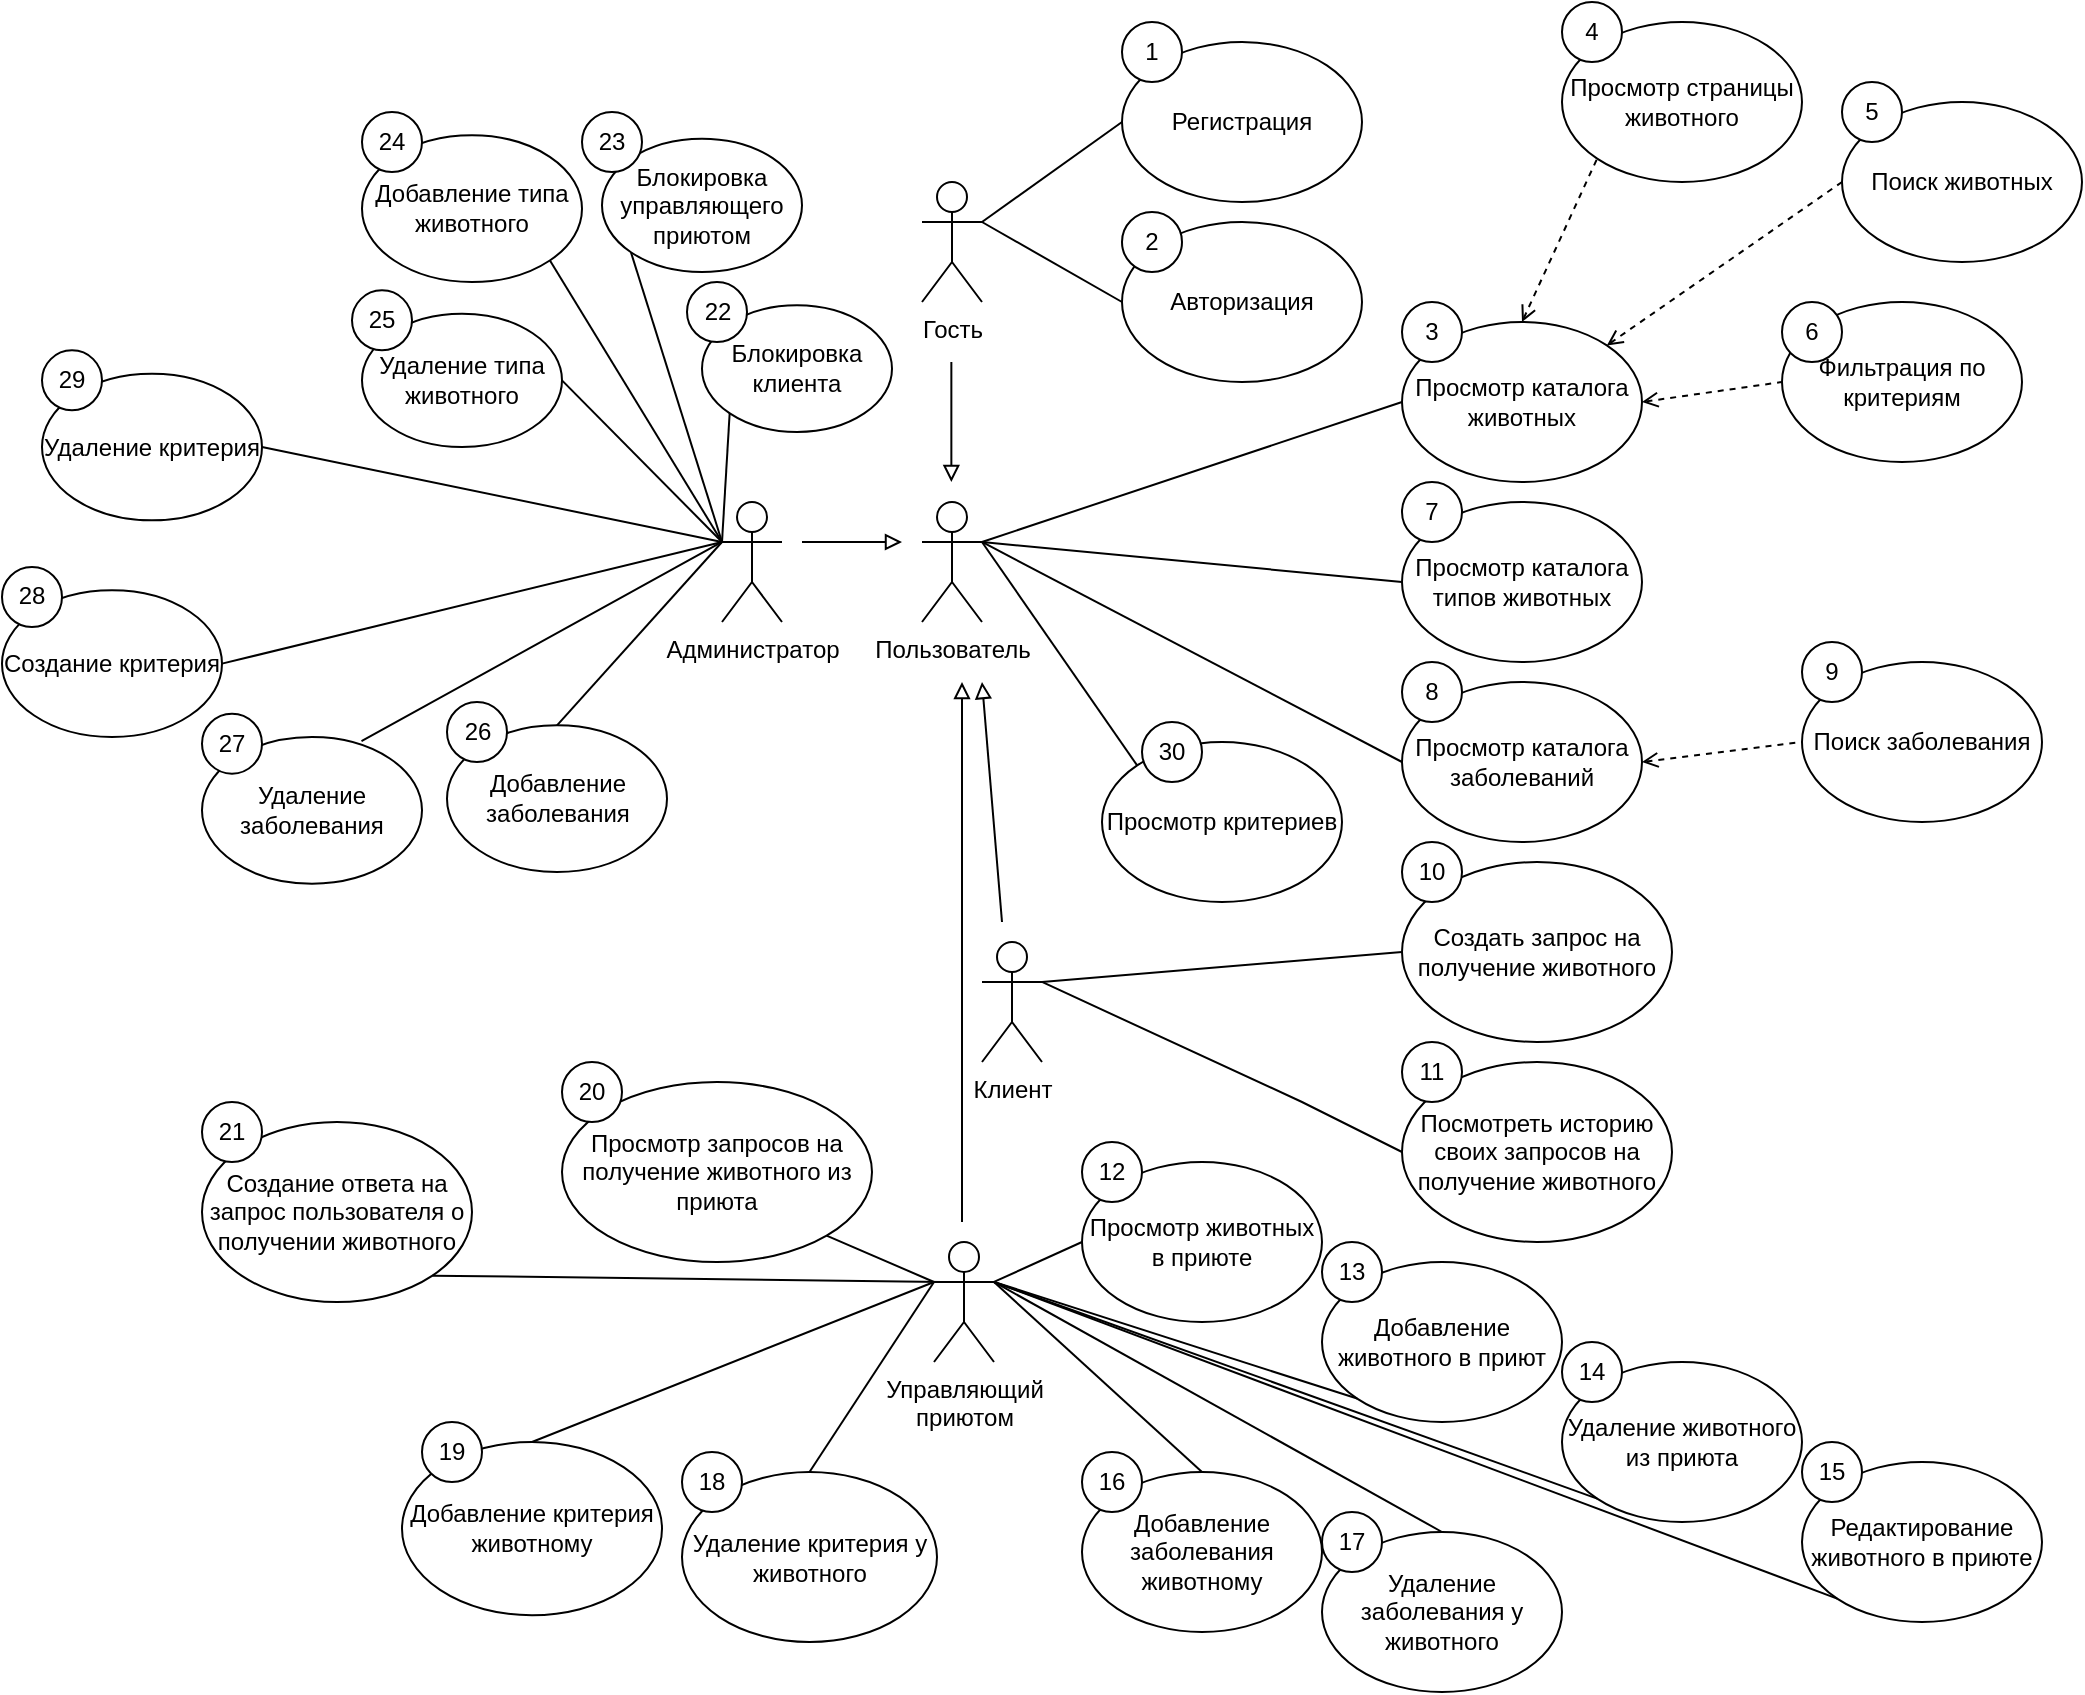 <mxfile version="26.0.3">
  <diagram name="Страница — 1" id="dypDnuNtRHNCSofDmR_c">
    <mxGraphModel dx="1877" dy="1734" grid="1" gridSize="10" guides="1" tooltips="1" connect="1" arrows="1" fold="1" page="1" pageScale="1" pageWidth="827" pageHeight="1169" math="0" shadow="0">
      <root>
        <mxCell id="0" />
        <mxCell id="1" parent="0" />
        <mxCell id="qpGFLDJwvysm6f9olgQ0-3" value="Гость" style="shape=umlActor;verticalLabelPosition=bottom;verticalAlign=top;html=1;outlineConnect=0;" parent="1" vertex="1">
          <mxGeometry x="280" y="80" width="30" height="60" as="geometry" />
        </mxCell>
        <mxCell id="qpGFLDJwvysm6f9olgQ0-4" value="Пользователь" style="shape=umlActor;verticalLabelPosition=bottom;verticalAlign=top;html=1;outlineConnect=0;" parent="1" vertex="1">
          <mxGeometry x="280" y="240" width="30" height="60" as="geometry" />
        </mxCell>
        <mxCell id="qpGFLDJwvysm6f9olgQ0-5" value="Клиент" style="shape=umlActor;verticalLabelPosition=bottom;verticalAlign=top;html=1;outlineConnect=0;" parent="1" vertex="1">
          <mxGeometry x="310" y="460" width="30" height="60" as="geometry" />
        </mxCell>
        <mxCell id="qpGFLDJwvysm6f9olgQ0-6" value="Управляющий &lt;br&gt;приютом" style="shape=umlActor;verticalLabelPosition=bottom;verticalAlign=top;html=1;outlineConnect=0;" parent="1" vertex="1">
          <mxGeometry x="286" y="610" width="30" height="60" as="geometry" />
        </mxCell>
        <mxCell id="qpGFLDJwvysm6f9olgQ0-7" value="Администратор" style="shape=umlActor;verticalLabelPosition=bottom;verticalAlign=top;html=1;outlineConnect=0;" parent="1" vertex="1">
          <mxGeometry x="180" y="240" width="30" height="60" as="geometry" />
        </mxCell>
        <mxCell id="qpGFLDJwvysm6f9olgQ0-9" value="" style="endArrow=block;html=1;rounded=0;endFill=0;" parent="1" edge="1">
          <mxGeometry width="50" height="50" relative="1" as="geometry">
            <mxPoint x="294.68" y="170" as="sourcePoint" />
            <mxPoint x="294.68" y="230" as="targetPoint" />
          </mxGeometry>
        </mxCell>
        <mxCell id="qpGFLDJwvysm6f9olgQ0-11" value="" style="endArrow=block;html=1;rounded=0;endFill=0;" parent="1" edge="1">
          <mxGeometry width="50" height="50" relative="1" as="geometry">
            <mxPoint x="320" y="450" as="sourcePoint" />
            <mxPoint x="310" y="330" as="targetPoint" />
          </mxGeometry>
        </mxCell>
        <mxCell id="qpGFLDJwvysm6f9olgQ0-14" value="" style="endArrow=block;html=1;rounded=0;endFill=0;" parent="1" edge="1">
          <mxGeometry width="50" height="50" relative="1" as="geometry">
            <mxPoint x="300" y="600" as="sourcePoint" />
            <mxPoint x="300" y="330" as="targetPoint" />
          </mxGeometry>
        </mxCell>
        <mxCell id="qpGFLDJwvysm6f9olgQ0-16" value="" style="endArrow=block;html=1;rounded=0;endFill=0;" parent="1" edge="1">
          <mxGeometry width="50" height="50" relative="1" as="geometry">
            <mxPoint x="220" y="260" as="sourcePoint" />
            <mxPoint x="270" y="260" as="targetPoint" />
          </mxGeometry>
        </mxCell>
        <mxCell id="qpGFLDJwvysm6f9olgQ0-19" value="Регистрация" style="ellipse;whiteSpace=wrap;html=1;" parent="1" vertex="1">
          <mxGeometry x="380" y="10" width="120" height="80" as="geometry" />
        </mxCell>
        <mxCell id="qpGFLDJwvysm6f9olgQ0-21" value="1" style="ellipse;whiteSpace=wrap;html=1;aspect=fixed;" parent="1" vertex="1">
          <mxGeometry x="380" width="30" height="30" as="geometry" />
        </mxCell>
        <mxCell id="qpGFLDJwvysm6f9olgQ0-22" value="Авторизация" style="ellipse;whiteSpace=wrap;html=1;" parent="1" vertex="1">
          <mxGeometry x="380" y="100" width="120" height="80" as="geometry" />
        </mxCell>
        <mxCell id="qpGFLDJwvysm6f9olgQ0-23" value="2" style="ellipse;whiteSpace=wrap;html=1;aspect=fixed;" parent="1" vertex="1">
          <mxGeometry x="380" y="95" width="30" height="30" as="geometry" />
        </mxCell>
        <mxCell id="qpGFLDJwvysm6f9olgQ0-24" value="" style="endArrow=none;html=1;rounded=0;exitX=1;exitY=0.333;exitDx=0;exitDy=0;exitPerimeter=0;entryX=0;entryY=0.5;entryDx=0;entryDy=0;" parent="1" source="qpGFLDJwvysm6f9olgQ0-3" target="qpGFLDJwvysm6f9olgQ0-19" edge="1">
          <mxGeometry width="50" height="50" relative="1" as="geometry">
            <mxPoint x="310" y="80" as="sourcePoint" />
            <mxPoint x="360" y="30" as="targetPoint" />
          </mxGeometry>
        </mxCell>
        <mxCell id="qpGFLDJwvysm6f9olgQ0-25" value="" style="endArrow=none;html=1;rounded=0;entryX=0;entryY=0.5;entryDx=0;entryDy=0;" parent="1" target="qpGFLDJwvysm6f9olgQ0-22" edge="1">
          <mxGeometry width="50" height="50" relative="1" as="geometry">
            <mxPoint x="310" y="100" as="sourcePoint" />
            <mxPoint x="390" y="60" as="targetPoint" />
          </mxGeometry>
        </mxCell>
        <mxCell id="qpGFLDJwvysm6f9olgQ0-26" value="Просмотр каталога животных" style="ellipse;whiteSpace=wrap;html=1;" parent="1" vertex="1">
          <mxGeometry x="520" y="150" width="120" height="80" as="geometry" />
        </mxCell>
        <mxCell id="qpGFLDJwvysm6f9olgQ0-27" value="3" style="ellipse;whiteSpace=wrap;html=1;aspect=fixed;" parent="1" vertex="1">
          <mxGeometry x="520" y="140" width="30" height="30" as="geometry" />
        </mxCell>
        <mxCell id="qpGFLDJwvysm6f9olgQ0-28" value="Просмотр каталога типов животных" style="ellipse;whiteSpace=wrap;html=1;" parent="1" vertex="1">
          <mxGeometry x="520" y="240" width="120" height="80" as="geometry" />
        </mxCell>
        <mxCell id="qpGFLDJwvysm6f9olgQ0-29" value="7" style="ellipse;whiteSpace=wrap;html=1;aspect=fixed;" parent="1" vertex="1">
          <mxGeometry x="520" y="230" width="30" height="30" as="geometry" />
        </mxCell>
        <mxCell id="qpGFLDJwvysm6f9olgQ0-30" value="Просмотр каталога заболеваний" style="ellipse;whiteSpace=wrap;html=1;" parent="1" vertex="1">
          <mxGeometry x="520" y="330" width="120" height="80" as="geometry" />
        </mxCell>
        <mxCell id="qpGFLDJwvysm6f9olgQ0-31" value="8" style="ellipse;whiteSpace=wrap;html=1;aspect=fixed;" parent="1" vertex="1">
          <mxGeometry x="520" y="320" width="30" height="30" as="geometry" />
        </mxCell>
        <mxCell id="qpGFLDJwvysm6f9olgQ0-32" value="" style="endArrow=none;html=1;rounded=0;exitX=1;exitY=0.333;exitDx=0;exitDy=0;exitPerimeter=0;entryX=0;entryY=0.5;entryDx=0;entryDy=0;" parent="1" source="qpGFLDJwvysm6f9olgQ0-4" target="qpGFLDJwvysm6f9olgQ0-26" edge="1">
          <mxGeometry width="50" height="50" relative="1" as="geometry">
            <mxPoint x="380" y="290" as="sourcePoint" />
            <mxPoint x="430" y="240" as="targetPoint" />
          </mxGeometry>
        </mxCell>
        <mxCell id="qpGFLDJwvysm6f9olgQ0-33" value="" style="endArrow=none;html=1;rounded=0;exitX=1;exitY=0.333;exitDx=0;exitDy=0;exitPerimeter=0;entryX=0;entryY=0.5;entryDx=0;entryDy=0;" parent="1" source="qpGFLDJwvysm6f9olgQ0-4" target="qpGFLDJwvysm6f9olgQ0-28" edge="1">
          <mxGeometry width="50" height="50" relative="1" as="geometry">
            <mxPoint x="320" y="270" as="sourcePoint" />
            <mxPoint x="530" y="200" as="targetPoint" />
          </mxGeometry>
        </mxCell>
        <mxCell id="qpGFLDJwvysm6f9olgQ0-34" value="" style="endArrow=none;html=1;rounded=0;exitX=1;exitY=0.333;exitDx=0;exitDy=0;exitPerimeter=0;entryX=0;entryY=0.5;entryDx=0;entryDy=0;" parent="1" source="qpGFLDJwvysm6f9olgQ0-4" target="qpGFLDJwvysm6f9olgQ0-30" edge="1">
          <mxGeometry width="50" height="50" relative="1" as="geometry">
            <mxPoint x="320" y="270" as="sourcePoint" />
            <mxPoint x="530" y="290" as="targetPoint" />
          </mxGeometry>
        </mxCell>
        <mxCell id="qpGFLDJwvysm6f9olgQ0-35" value="Создать запрос на получение животного" style="ellipse;whiteSpace=wrap;html=1;" parent="1" vertex="1">
          <mxGeometry x="520" y="420" width="135" height="90" as="geometry" />
        </mxCell>
        <mxCell id="qpGFLDJwvysm6f9olgQ0-36" value="10" style="ellipse;whiteSpace=wrap;html=1;aspect=fixed;" parent="1" vertex="1">
          <mxGeometry x="520" y="410" width="30" height="30" as="geometry" />
        </mxCell>
        <mxCell id="qpGFLDJwvysm6f9olgQ0-37" value="Посмотреть историю своих запросов на получение животного" style="ellipse;whiteSpace=wrap;html=1;" parent="1" vertex="1">
          <mxGeometry x="520" y="520" width="135" height="90" as="geometry" />
        </mxCell>
        <mxCell id="qpGFLDJwvysm6f9olgQ0-38" value="11" style="ellipse;whiteSpace=wrap;html=1;aspect=fixed;" parent="1" vertex="1">
          <mxGeometry x="520" y="510" width="30" height="30" as="geometry" />
        </mxCell>
        <mxCell id="qpGFLDJwvysm6f9olgQ0-39" value="" style="endArrow=none;html=1;rounded=0;exitX=1;exitY=0.333;exitDx=0;exitDy=0;exitPerimeter=0;entryX=0;entryY=0.5;entryDx=0;entryDy=0;" parent="1" source="qpGFLDJwvysm6f9olgQ0-5" target="qpGFLDJwvysm6f9olgQ0-35" edge="1">
          <mxGeometry width="50" height="50" relative="1" as="geometry">
            <mxPoint x="360" y="490" as="sourcePoint" />
            <mxPoint x="570" y="600" as="targetPoint" />
          </mxGeometry>
        </mxCell>
        <mxCell id="qpGFLDJwvysm6f9olgQ0-40" value="" style="endArrow=none;html=1;rounded=0;exitX=1;exitY=0.333;exitDx=0;exitDy=0;exitPerimeter=0;entryX=0;entryY=0.5;entryDx=0;entryDy=0;" parent="1" source="qpGFLDJwvysm6f9olgQ0-5" target="qpGFLDJwvysm6f9olgQ0-37" edge="1">
          <mxGeometry width="50" height="50" relative="1" as="geometry">
            <mxPoint x="370" y="500" as="sourcePoint" />
            <mxPoint x="530" y="470" as="targetPoint" />
            <Array as="points">
              <mxPoint x="470" y="540" />
            </Array>
          </mxGeometry>
        </mxCell>
        <mxCell id="qpGFLDJwvysm6f9olgQ0-41" value="Просмотр животных в приюте" style="ellipse;whiteSpace=wrap;html=1;" parent="1" vertex="1">
          <mxGeometry x="360" y="570" width="120" height="80" as="geometry" />
        </mxCell>
        <mxCell id="qpGFLDJwvysm6f9olgQ0-42" value="12" style="ellipse;whiteSpace=wrap;html=1;aspect=fixed;" parent="1" vertex="1">
          <mxGeometry x="360" y="560" width="30" height="30" as="geometry" />
        </mxCell>
        <mxCell id="qpGFLDJwvysm6f9olgQ0-45" value="Просмотр страницы животного" style="ellipse;whiteSpace=wrap;html=1;" parent="1" vertex="1">
          <mxGeometry x="600" width="120" height="80" as="geometry" />
        </mxCell>
        <mxCell id="qpGFLDJwvysm6f9olgQ0-46" value="4" style="ellipse;whiteSpace=wrap;html=1;aspect=fixed;" parent="1" vertex="1">
          <mxGeometry x="600" y="-10" width="30" height="30" as="geometry" />
        </mxCell>
        <mxCell id="qpGFLDJwvysm6f9olgQ0-47" value="Поиск животных" style="ellipse;whiteSpace=wrap;html=1;" parent="1" vertex="1">
          <mxGeometry x="740" y="40" width="120" height="80" as="geometry" />
        </mxCell>
        <mxCell id="qpGFLDJwvysm6f9olgQ0-48" value="5" style="ellipse;whiteSpace=wrap;html=1;aspect=fixed;" parent="1" vertex="1">
          <mxGeometry x="740" y="30" width="30" height="30" as="geometry" />
        </mxCell>
        <mxCell id="qpGFLDJwvysm6f9olgQ0-49" value="Фильтрация по критериям" style="ellipse;whiteSpace=wrap;html=1;" parent="1" vertex="1">
          <mxGeometry x="710" y="140" width="120" height="80" as="geometry" />
        </mxCell>
        <mxCell id="qpGFLDJwvysm6f9olgQ0-50" value="6" style="ellipse;whiteSpace=wrap;html=1;aspect=fixed;" parent="1" vertex="1">
          <mxGeometry x="710" y="140" width="30" height="30" as="geometry" />
        </mxCell>
        <mxCell id="qpGFLDJwvysm6f9olgQ0-51" value="" style="endArrow=none;dashed=1;html=1;rounded=0;startArrow=open;startFill=0;exitX=0.5;exitY=0;exitDx=0;exitDy=0;entryX=0;entryY=1;entryDx=0;entryDy=0;" parent="1" source="qpGFLDJwvysm6f9olgQ0-26" target="qpGFLDJwvysm6f9olgQ0-45" edge="1">
          <mxGeometry width="50" height="50" relative="1" as="geometry">
            <mxPoint x="590" y="135" as="sourcePoint" />
            <mxPoint x="640" y="85" as="targetPoint" />
          </mxGeometry>
        </mxCell>
        <mxCell id="qpGFLDJwvysm6f9olgQ0-53" value="" style="endArrow=none;dashed=1;html=1;rounded=0;startArrow=open;startFill=0;exitX=1;exitY=0;exitDx=0;exitDy=0;entryX=0;entryY=0.5;entryDx=0;entryDy=0;" parent="1" source="qpGFLDJwvysm6f9olgQ0-26" target="qpGFLDJwvysm6f9olgQ0-47" edge="1">
          <mxGeometry width="50" height="50" relative="1" as="geometry">
            <mxPoint x="600" y="145" as="sourcePoint" />
            <mxPoint x="650" y="95" as="targetPoint" />
          </mxGeometry>
        </mxCell>
        <mxCell id="qpGFLDJwvysm6f9olgQ0-54" value="" style="endArrow=none;dashed=1;html=1;rounded=0;startArrow=open;startFill=0;exitX=1;exitY=0.5;exitDx=0;exitDy=0;entryX=0;entryY=0.5;entryDx=0;entryDy=0;" parent="1" source="qpGFLDJwvysm6f9olgQ0-26" target="qpGFLDJwvysm6f9olgQ0-49" edge="1">
          <mxGeometry width="50" height="50" relative="1" as="geometry">
            <mxPoint x="655" y="220" as="sourcePoint" />
            <mxPoint x="705" y="170" as="targetPoint" />
          </mxGeometry>
        </mxCell>
        <mxCell id="qpGFLDJwvysm6f9olgQ0-56" value="Поиск заболевания" style="ellipse;whiteSpace=wrap;html=1;" parent="1" vertex="1">
          <mxGeometry x="720" y="320" width="120" height="80" as="geometry" />
        </mxCell>
        <mxCell id="qpGFLDJwvysm6f9olgQ0-57" value="9" style="ellipse;whiteSpace=wrap;html=1;aspect=fixed;" parent="1" vertex="1">
          <mxGeometry x="720" y="310" width="30" height="30" as="geometry" />
        </mxCell>
        <mxCell id="qpGFLDJwvysm6f9olgQ0-58" value="" style="endArrow=none;dashed=1;html=1;rounded=0;startArrow=open;startFill=0;exitX=1;exitY=0.5;exitDx=0;exitDy=0;entryX=0;entryY=0.5;entryDx=0;entryDy=0;" parent="1" source="qpGFLDJwvysm6f9olgQ0-30" target="qpGFLDJwvysm6f9olgQ0-56" edge="1">
          <mxGeometry width="50" height="50" relative="1" as="geometry">
            <mxPoint x="660" y="370" as="sourcePoint" />
            <mxPoint x="730" y="340" as="targetPoint" />
          </mxGeometry>
        </mxCell>
        <mxCell id="qpGFLDJwvysm6f9olgQ0-59" value="Добавление животного в приют" style="ellipse;whiteSpace=wrap;html=1;" parent="1" vertex="1">
          <mxGeometry x="480" y="620" width="120" height="80" as="geometry" />
        </mxCell>
        <mxCell id="qpGFLDJwvysm6f9olgQ0-60" value="13" style="ellipse;whiteSpace=wrap;html=1;aspect=fixed;" parent="1" vertex="1">
          <mxGeometry x="480" y="610" width="30" height="30" as="geometry" />
        </mxCell>
        <mxCell id="qpGFLDJwvysm6f9olgQ0-61" value="Удаление животного из приюта" style="ellipse;whiteSpace=wrap;html=1;" parent="1" vertex="1">
          <mxGeometry x="600" y="670" width="120" height="80" as="geometry" />
        </mxCell>
        <mxCell id="qpGFLDJwvysm6f9olgQ0-62" value="14" style="ellipse;whiteSpace=wrap;html=1;aspect=fixed;" parent="1" vertex="1">
          <mxGeometry x="600" y="660" width="30" height="30" as="geometry" />
        </mxCell>
        <mxCell id="qpGFLDJwvysm6f9olgQ0-63" value="Редактирование животного в приюте" style="ellipse;whiteSpace=wrap;html=1;" parent="1" vertex="1">
          <mxGeometry x="720" y="720" width="120" height="80" as="geometry" />
        </mxCell>
        <mxCell id="qpGFLDJwvysm6f9olgQ0-64" value="15" style="ellipse;whiteSpace=wrap;html=1;aspect=fixed;" parent="1" vertex="1">
          <mxGeometry x="720" y="710" width="30" height="30" as="geometry" />
        </mxCell>
        <mxCell id="qpGFLDJwvysm6f9olgQ0-66" value="" style="endArrow=none;html=1;rounded=0;exitX=1;exitY=0.333;exitDx=0;exitDy=0;exitPerimeter=0;entryX=0;entryY=0.5;entryDx=0;entryDy=0;" parent="1" source="qpGFLDJwvysm6f9olgQ0-6" target="qpGFLDJwvysm6f9olgQ0-41" edge="1">
          <mxGeometry width="50" height="50" relative="1" as="geometry">
            <mxPoint x="340" y="720" as="sourcePoint" />
            <mxPoint x="550" y="830" as="targetPoint" />
          </mxGeometry>
        </mxCell>
        <mxCell id="qpGFLDJwvysm6f9olgQ0-67" value="" style="endArrow=none;html=1;rounded=0;exitX=1;exitY=0.333;exitDx=0;exitDy=0;exitPerimeter=0;entryX=0;entryY=1;entryDx=0;entryDy=0;" parent="1" source="qpGFLDJwvysm6f9olgQ0-6" target="qpGFLDJwvysm6f9olgQ0-59" edge="1">
          <mxGeometry width="50" height="50" relative="1" as="geometry">
            <mxPoint x="326" y="640" as="sourcePoint" />
            <mxPoint x="370" y="620" as="targetPoint" />
          </mxGeometry>
        </mxCell>
        <mxCell id="qpGFLDJwvysm6f9olgQ0-68" value="" style="endArrow=none;html=1;rounded=0;exitX=1;exitY=0.333;exitDx=0;exitDy=0;exitPerimeter=0;entryX=0;entryY=1;entryDx=0;entryDy=0;" parent="1" source="qpGFLDJwvysm6f9olgQ0-6" target="qpGFLDJwvysm6f9olgQ0-61" edge="1">
          <mxGeometry width="50" height="50" relative="1" as="geometry">
            <mxPoint x="336" y="650" as="sourcePoint" />
            <mxPoint x="490" y="670" as="targetPoint" />
          </mxGeometry>
        </mxCell>
        <mxCell id="qpGFLDJwvysm6f9olgQ0-69" value="" style="endArrow=none;html=1;rounded=0;exitX=1;exitY=0.333;exitDx=0;exitDy=0;exitPerimeter=0;entryX=0;entryY=1;entryDx=0;entryDy=0;" parent="1" source="qpGFLDJwvysm6f9olgQ0-6" target="qpGFLDJwvysm6f9olgQ0-63" edge="1">
          <mxGeometry width="50" height="50" relative="1" as="geometry">
            <mxPoint x="346" y="660" as="sourcePoint" />
            <mxPoint x="628" y="748" as="targetPoint" />
          </mxGeometry>
        </mxCell>
        <mxCell id="qpGFLDJwvysm6f9olgQ0-70" value="Добавление заболевания животному" style="ellipse;whiteSpace=wrap;html=1;" parent="1" vertex="1">
          <mxGeometry x="360" y="725" width="120" height="80" as="geometry" />
        </mxCell>
        <mxCell id="qpGFLDJwvysm6f9olgQ0-71" value="16" style="ellipse;whiteSpace=wrap;html=1;aspect=fixed;" parent="1" vertex="1">
          <mxGeometry x="360" y="715" width="30" height="30" as="geometry" />
        </mxCell>
        <mxCell id="qpGFLDJwvysm6f9olgQ0-72" value="Удаление заболевания у животного" style="ellipse;whiteSpace=wrap;html=1;" parent="1" vertex="1">
          <mxGeometry x="480" y="755" width="120" height="80" as="geometry" />
        </mxCell>
        <mxCell id="qpGFLDJwvysm6f9olgQ0-73" value="17" style="ellipse;whiteSpace=wrap;html=1;aspect=fixed;" parent="1" vertex="1">
          <mxGeometry x="480" y="745" width="30" height="30" as="geometry" />
        </mxCell>
        <mxCell id="qpGFLDJwvysm6f9olgQ0-74" value="" style="endArrow=none;html=1;rounded=0;exitX=1;exitY=0.333;exitDx=0;exitDy=0;exitPerimeter=0;entryX=0.5;entryY=0;entryDx=0;entryDy=0;" parent="1" source="qpGFLDJwvysm6f9olgQ0-6" target="qpGFLDJwvysm6f9olgQ0-70" edge="1">
          <mxGeometry width="50" height="50" relative="1" as="geometry">
            <mxPoint x="326" y="640" as="sourcePoint" />
            <mxPoint x="508" y="698" as="targetPoint" />
          </mxGeometry>
        </mxCell>
        <mxCell id="qpGFLDJwvysm6f9olgQ0-75" value="" style="endArrow=none;html=1;rounded=0;entryX=0.5;entryY=0;entryDx=0;entryDy=0;exitX=1;exitY=0.333;exitDx=0;exitDy=0;exitPerimeter=0;" parent="1" source="qpGFLDJwvysm6f9olgQ0-6" target="qpGFLDJwvysm6f9olgQ0-72" edge="1">
          <mxGeometry width="50" height="50" relative="1" as="geometry">
            <mxPoint x="320" y="630" as="sourcePoint" />
            <mxPoint x="430" y="735" as="targetPoint" />
          </mxGeometry>
        </mxCell>
        <mxCell id="qpGFLDJwvysm6f9olgQ0-76" value="Удаление критерия у животного" style="ellipse;whiteSpace=wrap;html=1;" parent="1" vertex="1">
          <mxGeometry x="160" y="725" width="127.5" height="85" as="geometry" />
        </mxCell>
        <mxCell id="qpGFLDJwvysm6f9olgQ0-77" value="18" style="ellipse;whiteSpace=wrap;html=1;aspect=fixed;" parent="1" vertex="1">
          <mxGeometry x="160" y="715" width="30" height="30" as="geometry" />
        </mxCell>
        <mxCell id="qpGFLDJwvysm6f9olgQ0-78" value="Добавление критерия животному" style="ellipse;whiteSpace=wrap;html=1;" parent="1" vertex="1">
          <mxGeometry x="20" y="710" width="130" height="86.67" as="geometry" />
        </mxCell>
        <mxCell id="qpGFLDJwvysm6f9olgQ0-79" value="19" style="ellipse;whiteSpace=wrap;html=1;aspect=fixed;" parent="1" vertex="1">
          <mxGeometry x="30" y="700" width="30" height="30" as="geometry" />
        </mxCell>
        <mxCell id="qpGFLDJwvysm6f9olgQ0-80" value="" style="endArrow=none;html=1;rounded=0;exitX=0;exitY=0.333;exitDx=0;exitDy=0;exitPerimeter=0;entryX=0.5;entryY=0;entryDx=0;entryDy=0;" parent="1" source="qpGFLDJwvysm6f9olgQ0-6" target="qpGFLDJwvysm6f9olgQ0-78" edge="1">
          <mxGeometry width="50" height="50" relative="1" as="geometry">
            <mxPoint x="76" y="585" as="sourcePoint" />
            <mxPoint x="180" y="680" as="targetPoint" />
          </mxGeometry>
        </mxCell>
        <mxCell id="qpGFLDJwvysm6f9olgQ0-81" value="" style="endArrow=none;html=1;rounded=0;exitX=0;exitY=0.333;exitDx=0;exitDy=0;exitPerimeter=0;entryX=0.5;entryY=0;entryDx=0;entryDy=0;" parent="1" source="qpGFLDJwvysm6f9olgQ0-6" target="qpGFLDJwvysm6f9olgQ0-76" edge="1">
          <mxGeometry width="50" height="50" relative="1" as="geometry">
            <mxPoint x="296" y="640" as="sourcePoint" />
            <mxPoint x="100" y="720" as="targetPoint" />
          </mxGeometry>
        </mxCell>
        <mxCell id="qpGFLDJwvysm6f9olgQ0-82" value="Просмотр запросов на получение животного из приюта" style="ellipse;whiteSpace=wrap;html=1;" parent="1" vertex="1">
          <mxGeometry x="100" y="530" width="155" height="90" as="geometry" />
        </mxCell>
        <mxCell id="qpGFLDJwvysm6f9olgQ0-83" value="20" style="ellipse;whiteSpace=wrap;html=1;aspect=fixed;" parent="1" vertex="1">
          <mxGeometry x="100" y="520" width="30" height="30" as="geometry" />
        </mxCell>
        <mxCell id="qpGFLDJwvysm6f9olgQ0-84" value="Создание ответа на запрос пользователя о получении животного" style="ellipse;whiteSpace=wrap;html=1;" parent="1" vertex="1">
          <mxGeometry x="-80" y="550" width="135" height="90" as="geometry" />
        </mxCell>
        <mxCell id="qpGFLDJwvysm6f9olgQ0-85" value="21" style="ellipse;whiteSpace=wrap;html=1;aspect=fixed;" parent="1" vertex="1">
          <mxGeometry x="-80" y="540" width="30" height="30" as="geometry" />
        </mxCell>
        <mxCell id="qpGFLDJwvysm6f9olgQ0-86" value="" style="endArrow=none;html=1;rounded=0;entryX=1;entryY=1;entryDx=0;entryDy=0;exitX=0;exitY=0.333;exitDx=0;exitDy=0;exitPerimeter=0;" parent="1" source="qpGFLDJwvysm6f9olgQ0-6" target="qpGFLDJwvysm6f9olgQ0-82" edge="1">
          <mxGeometry width="50" height="50" relative="1" as="geometry">
            <mxPoint x="280" y="630" as="sourcePoint" />
            <mxPoint x="95" y="720" as="targetPoint" />
          </mxGeometry>
        </mxCell>
        <mxCell id="qpGFLDJwvysm6f9olgQ0-87" value="" style="endArrow=none;html=1;rounded=0;entryX=1;entryY=1;entryDx=0;entryDy=0;" parent="1" target="qpGFLDJwvysm6f9olgQ0-84" edge="1">
          <mxGeometry width="50" height="50" relative="1" as="geometry">
            <mxPoint x="290" y="630" as="sourcePoint" />
            <mxPoint x="243" y="617" as="targetPoint" />
          </mxGeometry>
        </mxCell>
        <mxCell id="qpGFLDJwvysm6f9olgQ0-88" value="Блокировка клиента" style="ellipse;whiteSpace=wrap;html=1;" parent="1" vertex="1">
          <mxGeometry x="170" y="141.67" width="95" height="63.33" as="geometry" />
        </mxCell>
        <mxCell id="qpGFLDJwvysm6f9olgQ0-89" value="22" style="ellipse;whiteSpace=wrap;html=1;aspect=fixed;" parent="1" vertex="1">
          <mxGeometry x="162.5" y="130" width="30" height="30" as="geometry" />
        </mxCell>
        <mxCell id="qpGFLDJwvysm6f9olgQ0-90" value="Блокировка управляющего приютом" style="ellipse;whiteSpace=wrap;html=1;" parent="1" vertex="1">
          <mxGeometry x="120" y="58.33" width="100" height="66.67" as="geometry" />
        </mxCell>
        <mxCell id="qpGFLDJwvysm6f9olgQ0-91" value="23" style="ellipse;whiteSpace=wrap;html=1;aspect=fixed;" parent="1" vertex="1">
          <mxGeometry x="110" y="45" width="30" height="30" as="geometry" />
        </mxCell>
        <mxCell id="qpGFLDJwvysm6f9olgQ0-92" value="" style="endArrow=none;html=1;rounded=0;exitX=0;exitY=0.333;exitDx=0;exitDy=0;exitPerimeter=0;entryX=0;entryY=1;entryDx=0;entryDy=0;" parent="1" source="qpGFLDJwvysm6f9olgQ0-7" target="qpGFLDJwvysm6f9olgQ0-88" edge="1">
          <mxGeometry width="50" height="50" relative="1" as="geometry">
            <mxPoint x="-10" y="225" as="sourcePoint" />
            <mxPoint x="200" y="155" as="targetPoint" />
          </mxGeometry>
        </mxCell>
        <mxCell id="qpGFLDJwvysm6f9olgQ0-93" value="" style="endArrow=none;html=1;rounded=0;exitX=0;exitY=0.333;exitDx=0;exitDy=0;exitPerimeter=0;entryX=0;entryY=1;entryDx=0;entryDy=0;" parent="1" source="qpGFLDJwvysm6f9olgQ0-7" target="qpGFLDJwvysm6f9olgQ0-90" edge="1">
          <mxGeometry width="50" height="50" relative="1" as="geometry">
            <mxPoint x="190" y="270" as="sourcePoint" />
            <mxPoint x="194" y="206" as="targetPoint" />
          </mxGeometry>
        </mxCell>
        <mxCell id="qpGFLDJwvysm6f9olgQ0-94" value="Добавление типа животного" style="ellipse;whiteSpace=wrap;html=1;" parent="1" vertex="1">
          <mxGeometry y="56.66" width="110" height="73.34" as="geometry" />
        </mxCell>
        <mxCell id="qpGFLDJwvysm6f9olgQ0-95" value="Удаление типа животного" style="ellipse;whiteSpace=wrap;html=1;" parent="1" vertex="1">
          <mxGeometry y="145.84" width="100" height="66.67" as="geometry" />
        </mxCell>
        <mxCell id="qpGFLDJwvysm6f9olgQ0-96" value="24" style="ellipse;whiteSpace=wrap;html=1;aspect=fixed;" parent="1" vertex="1">
          <mxGeometry y="45" width="30" height="30" as="geometry" />
        </mxCell>
        <mxCell id="qpGFLDJwvysm6f9olgQ0-97" value="25" style="ellipse;whiteSpace=wrap;html=1;aspect=fixed;" parent="1" vertex="1">
          <mxGeometry x="-5" y="134.17" width="30" height="30" as="geometry" />
        </mxCell>
        <mxCell id="qpGFLDJwvysm6f9olgQ0-98" value="" style="endArrow=none;html=1;rounded=0;entryX=1;entryY=1;entryDx=0;entryDy=0;" parent="1" target="qpGFLDJwvysm6f9olgQ0-94" edge="1">
          <mxGeometry width="50" height="50" relative="1" as="geometry">
            <mxPoint x="180" y="260" as="sourcePoint" />
            <mxPoint x="145" y="125" as="targetPoint" />
          </mxGeometry>
        </mxCell>
        <mxCell id="qpGFLDJwvysm6f9olgQ0-99" value="" style="endArrow=none;html=1;rounded=0;entryX=1;entryY=0.5;entryDx=0;entryDy=0;" parent="1" target="qpGFLDJwvysm6f9olgQ0-95" edge="1">
          <mxGeometry width="50" height="50" relative="1" as="geometry">
            <mxPoint x="180" y="260" as="sourcePoint" />
            <mxPoint x="104" y="129" as="targetPoint" />
          </mxGeometry>
        </mxCell>
        <mxCell id="qpGFLDJwvysm6f9olgQ0-100" value="Добавление заболевания" style="ellipse;whiteSpace=wrap;html=1;" parent="1" vertex="1">
          <mxGeometry x="42.5" y="351.66" width="110" height="73.34" as="geometry" />
        </mxCell>
        <mxCell id="qpGFLDJwvysm6f9olgQ0-101" value="26" style="ellipse;whiteSpace=wrap;html=1;aspect=fixed;" parent="1" vertex="1">
          <mxGeometry x="42.5" y="340" width="30" height="30" as="geometry" />
        </mxCell>
        <mxCell id="qpGFLDJwvysm6f9olgQ0-102" value="Удаление заболевания" style="ellipse;whiteSpace=wrap;html=1;" parent="1" vertex="1">
          <mxGeometry x="-80" y="357.49" width="110" height="73.34" as="geometry" />
        </mxCell>
        <mxCell id="qpGFLDJwvysm6f9olgQ0-103" value="27" style="ellipse;whiteSpace=wrap;html=1;aspect=fixed;" parent="1" vertex="1">
          <mxGeometry x="-80" y="345.83" width="30" height="30" as="geometry" />
        </mxCell>
        <mxCell id="qpGFLDJwvysm6f9olgQ0-104" value="" style="endArrow=none;html=1;rounded=0;entryX=0;entryY=0.333;entryDx=0;entryDy=0;exitX=0.725;exitY=0.028;exitDx=0;exitDy=0;exitPerimeter=0;entryPerimeter=0;" parent="1" source="qpGFLDJwvysm6f9olgQ0-102" target="qpGFLDJwvysm6f9olgQ0-7" edge="1">
          <mxGeometry width="50" height="50" relative="1" as="geometry">
            <mxPoint x="190" y="270" as="sourcePoint" />
            <mxPoint x="110" y="189" as="targetPoint" />
          </mxGeometry>
        </mxCell>
        <mxCell id="qpGFLDJwvysm6f9olgQ0-105" value="" style="endArrow=none;html=1;rounded=0;entryX=0;entryY=0.333;entryDx=0;entryDy=0;exitX=0.5;exitY=0;exitDx=0;exitDy=0;entryPerimeter=0;" parent="1" source="qpGFLDJwvysm6f9olgQ0-100" target="qpGFLDJwvysm6f9olgQ0-7" edge="1">
          <mxGeometry width="50" height="50" relative="1" as="geometry">
            <mxPoint x="10" y="370" as="sourcePoint" />
            <mxPoint x="190" y="270" as="targetPoint" />
          </mxGeometry>
        </mxCell>
        <mxCell id="qpGFLDJwvysm6f9olgQ0-106" value="Создание критерия" style="ellipse;whiteSpace=wrap;html=1;" parent="1" vertex="1">
          <mxGeometry x="-180" y="284.15" width="110" height="73.34" as="geometry" />
        </mxCell>
        <mxCell id="qpGFLDJwvysm6f9olgQ0-107" value="28" style="ellipse;whiteSpace=wrap;html=1;aspect=fixed;" parent="1" vertex="1">
          <mxGeometry x="-180" y="272.49" width="30" height="30" as="geometry" />
        </mxCell>
        <mxCell id="qpGFLDJwvysm6f9olgQ0-108" value="Удаление критерия" style="ellipse;whiteSpace=wrap;html=1;" parent="1" vertex="1">
          <mxGeometry x="-160" y="175.83" width="110" height="73.34" as="geometry" />
        </mxCell>
        <mxCell id="qpGFLDJwvysm6f9olgQ0-109" value="29" style="ellipse;whiteSpace=wrap;html=1;aspect=fixed;" parent="1" vertex="1">
          <mxGeometry x="-160" y="164.17" width="30" height="30" as="geometry" />
        </mxCell>
        <mxCell id="qpGFLDJwvysm6f9olgQ0-110" value="" style="endArrow=none;html=1;rounded=0;exitX=1;exitY=0.5;exitDx=0;exitDy=0;" parent="1" source="qpGFLDJwvysm6f9olgQ0-108" edge="1">
          <mxGeometry width="50" height="50" relative="1" as="geometry">
            <mxPoint x="10" y="370" as="sourcePoint" />
            <mxPoint x="180" y="260" as="targetPoint" />
          </mxGeometry>
        </mxCell>
        <mxCell id="qpGFLDJwvysm6f9olgQ0-111" value="" style="endArrow=none;html=1;rounded=0;exitX=1;exitY=0.5;exitDx=0;exitDy=0;" parent="1" source="qpGFLDJwvysm6f9olgQ0-106" edge="1">
          <mxGeometry width="50" height="50" relative="1" as="geometry">
            <mxPoint x="-40" y="223" as="sourcePoint" />
            <mxPoint x="180" y="260" as="targetPoint" />
          </mxGeometry>
        </mxCell>
        <mxCell id="qpGFLDJwvysm6f9olgQ0-112" value="Просмотр критериев" style="ellipse;whiteSpace=wrap;html=1;" parent="1" vertex="1">
          <mxGeometry x="370" y="360" width="120" height="80" as="geometry" />
        </mxCell>
        <mxCell id="qpGFLDJwvysm6f9olgQ0-113" value="" style="endArrow=none;html=1;rounded=0;exitX=1;exitY=0.333;exitDx=0;exitDy=0;exitPerimeter=0;entryX=0;entryY=0;entryDx=0;entryDy=0;" parent="1" source="qpGFLDJwvysm6f9olgQ0-4" target="qpGFLDJwvysm6f9olgQ0-112" edge="1">
          <mxGeometry width="50" height="50" relative="1" as="geometry">
            <mxPoint x="320" y="270" as="sourcePoint" />
            <mxPoint x="530" y="380" as="targetPoint" />
          </mxGeometry>
        </mxCell>
        <mxCell id="qpGFLDJwvysm6f9olgQ0-114" value="30" style="ellipse;whiteSpace=wrap;html=1;aspect=fixed;" parent="1" vertex="1">
          <mxGeometry x="390" y="350" width="30" height="30" as="geometry" />
        </mxCell>
      </root>
    </mxGraphModel>
  </diagram>
</mxfile>
